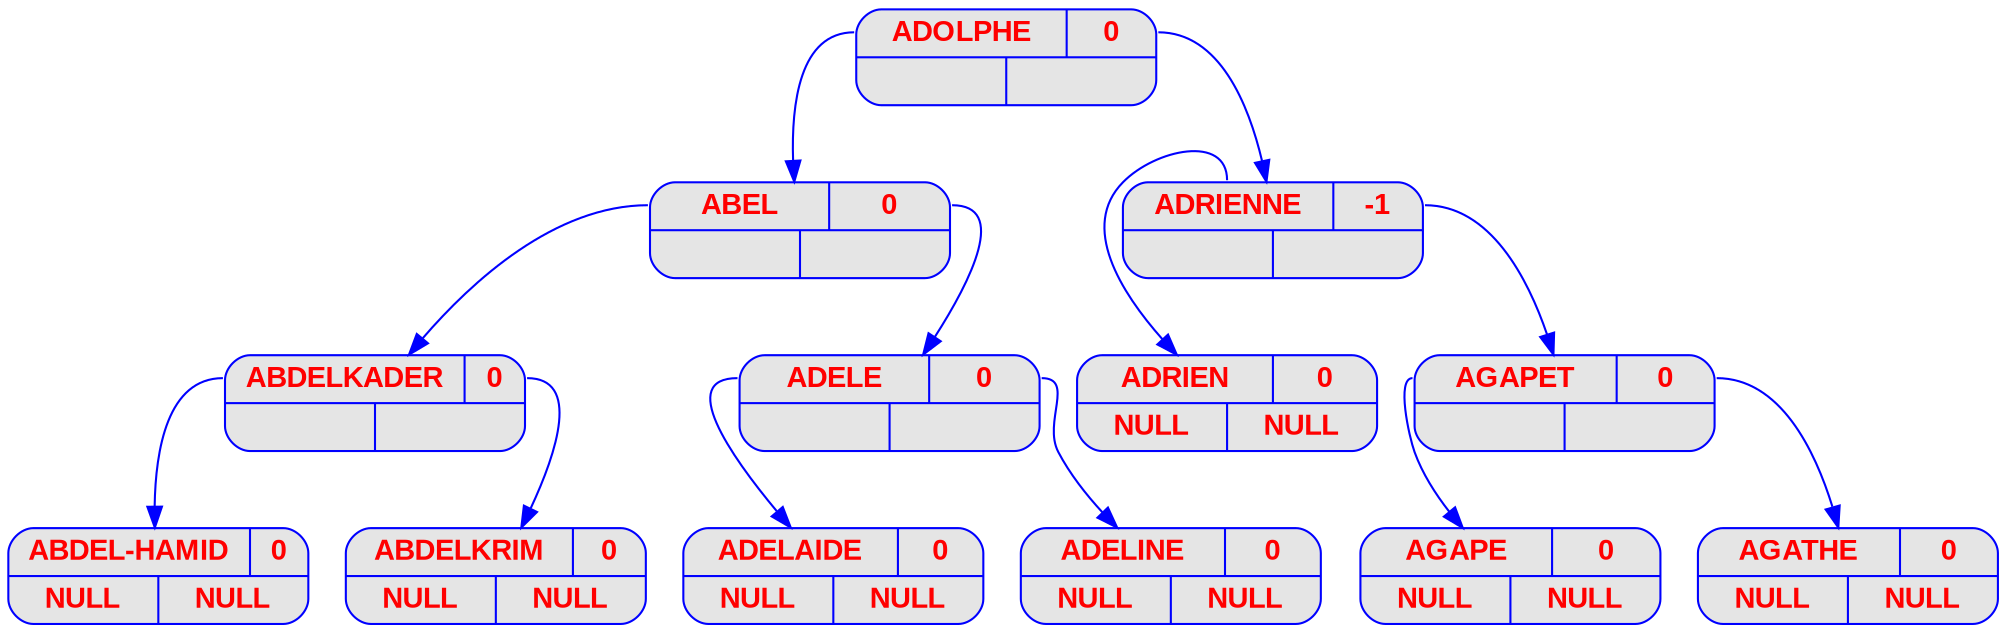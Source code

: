 digraph displayAVL {
	node [
		fontname  = "Arial bold" 
		fontsize  = "14"
		fontcolor = "red"
		style     = "rounded, filled"
		shape     = "record"
		fillcolor = "grey90"
		color     = "blue"
		width     = "2"
	]

	edge [
		color     = "blue"
	]

	"ADOLPHE" [label = "{{<g> ADOLPHE | <d> 0 } | { <g> | <d>}}"];
	"ADOLPHE":g -> "ABEL";
	"ABEL" [label = "{{<g> ABEL | <d> 0 } | { <g> | <d>}}"];
	"ABEL":g -> "ABDELKADER";
	"ABDELKADER" [label = "{{<g> ABDELKADER | <d> 0 } | { <g> | <d>}}"];
	"ABDELKADER":g -> "ABDEL-HAMID";
	"ABDEL-HAMID" [label = "{{<g> ABDEL-HAMID | <d> 0 } | { <g> | <d>}}"];
	"ABDEL-HAMID" [label = "{{<g> ABDEL-HAMID | <d> 0 }| { <g> NULL | <d> NULL}}"];
	"ABDELKADER":d -> "ABDELKRIM";
	"ABDELKRIM" [label = "{{<g> ABDELKRIM | <d> 0 } | { <g> | <d>}}"];
	"ABDELKRIM" [label = "{{<g> ABDELKRIM | <d> 0 }| { <g> NULL | <d> NULL}}"];
	"ABEL":d -> "ADELE";
	"ADELE" [label = "{{<g> ADELE | <d> 0 } | { <g> | <d>}}"];
	"ADELE":g -> "ADELAIDE";
	"ADELAIDE" [label = "{{<g> ADELAIDE | <d> 0 } | { <g> | <d>}}"];
	"ADELAIDE" [label = "{{<g> ADELAIDE | <d> 0 }| { <g> NULL | <d> NULL}}"];
	"ADELE":d -> "ADELINE";
	"ADELINE" [label = "{{<g> ADELINE | <d> 0 } | { <g> | <d>}}"];
	"ADELINE" [label = "{{<g> ADELINE | <d> 0 }| { <g> NULL | <d> NULL}}"];
	"ADOLPHE":d -> "ADRIENNE";
	"ADRIENNE" [label = "{{<g> ADRIENNE | <d> -1 } | { <g> | <d>}}"];
	"ADRIENNE":g -> "ADRIEN";
	"ADRIEN" [label = "{{<g> ADRIEN | <d> 0 } | { <g> | <d>}}"];
	"ADRIEN" [label = "{{<g> ADRIEN | <d> 0 }| { <g> NULL | <d> NULL}}"];
	"ADRIENNE":d -> "AGAPET";
	"AGAPET" [label = "{{<g> AGAPET | <d> 0 } | { <g> | <d>}}"];
	"AGAPET":g -> "AGAPE";
	"AGAPE" [label = "{{<g> AGAPE | <d> 0 } | { <g> | <d>}}"];
	"AGAPE" [label = "{{<g> AGAPE | <d> 0 }| { <g> NULL | <d> NULL}}"];
	"AGAPET":d -> "AGATHE";
	"AGATHE" [label = "{{<g> AGATHE | <d> 0 } | { <g> | <d>}}"];
	"AGATHE" [label = "{{<g> AGATHE | <d> 0 }| { <g> NULL | <d> NULL}}"];
}
